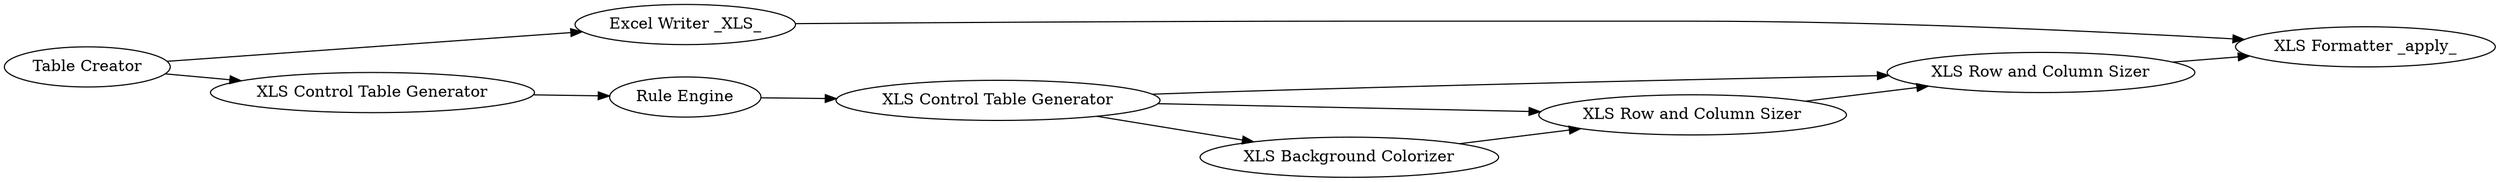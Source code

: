 digraph {
	"6907099616649007430_9" [label="XLS Row and Column Sizer"]
	"-4987719061756467289_1" [label="Table Creator"]
	"6907099616649007430_8" [label="XLS Row and Column Sizer"]
	"6907099616649007430_4" [label="XLS Control Table Generator"]
	"-4987719061756467289_7" [label="XLS Formatter _apply_"]
	"-4987719061756467289_6" [label="Excel Writer _XLS_"]
	"6907099616649007430_5" [label="XLS Background Colorizer"]
	"6907099616649007430_2" [label="XLS Control Table Generator"]
	"6907099616649007430_3" [label="Rule Engine"]
	"6907099616649007430_4" -> "6907099616649007430_8"
	"-4987719061756467289_1" -> "-4987719061756467289_6"
	"6907099616649007430_5" -> "6907099616649007430_8"
	"6907099616649007430_4" -> "6907099616649007430_9"
	"6907099616649007430_4" -> "6907099616649007430_5"
	"-4987719061756467289_1" -> "6907099616649007430_2"
	"6907099616649007430_8" -> "6907099616649007430_9"
	"-4987719061756467289_6" -> "-4987719061756467289_7"
	"6907099616649007430_9" -> "-4987719061756467289_7"
	"6907099616649007430_2" -> "6907099616649007430_3"
	"6907099616649007430_3" -> "6907099616649007430_4"
	rankdir=LR
}
